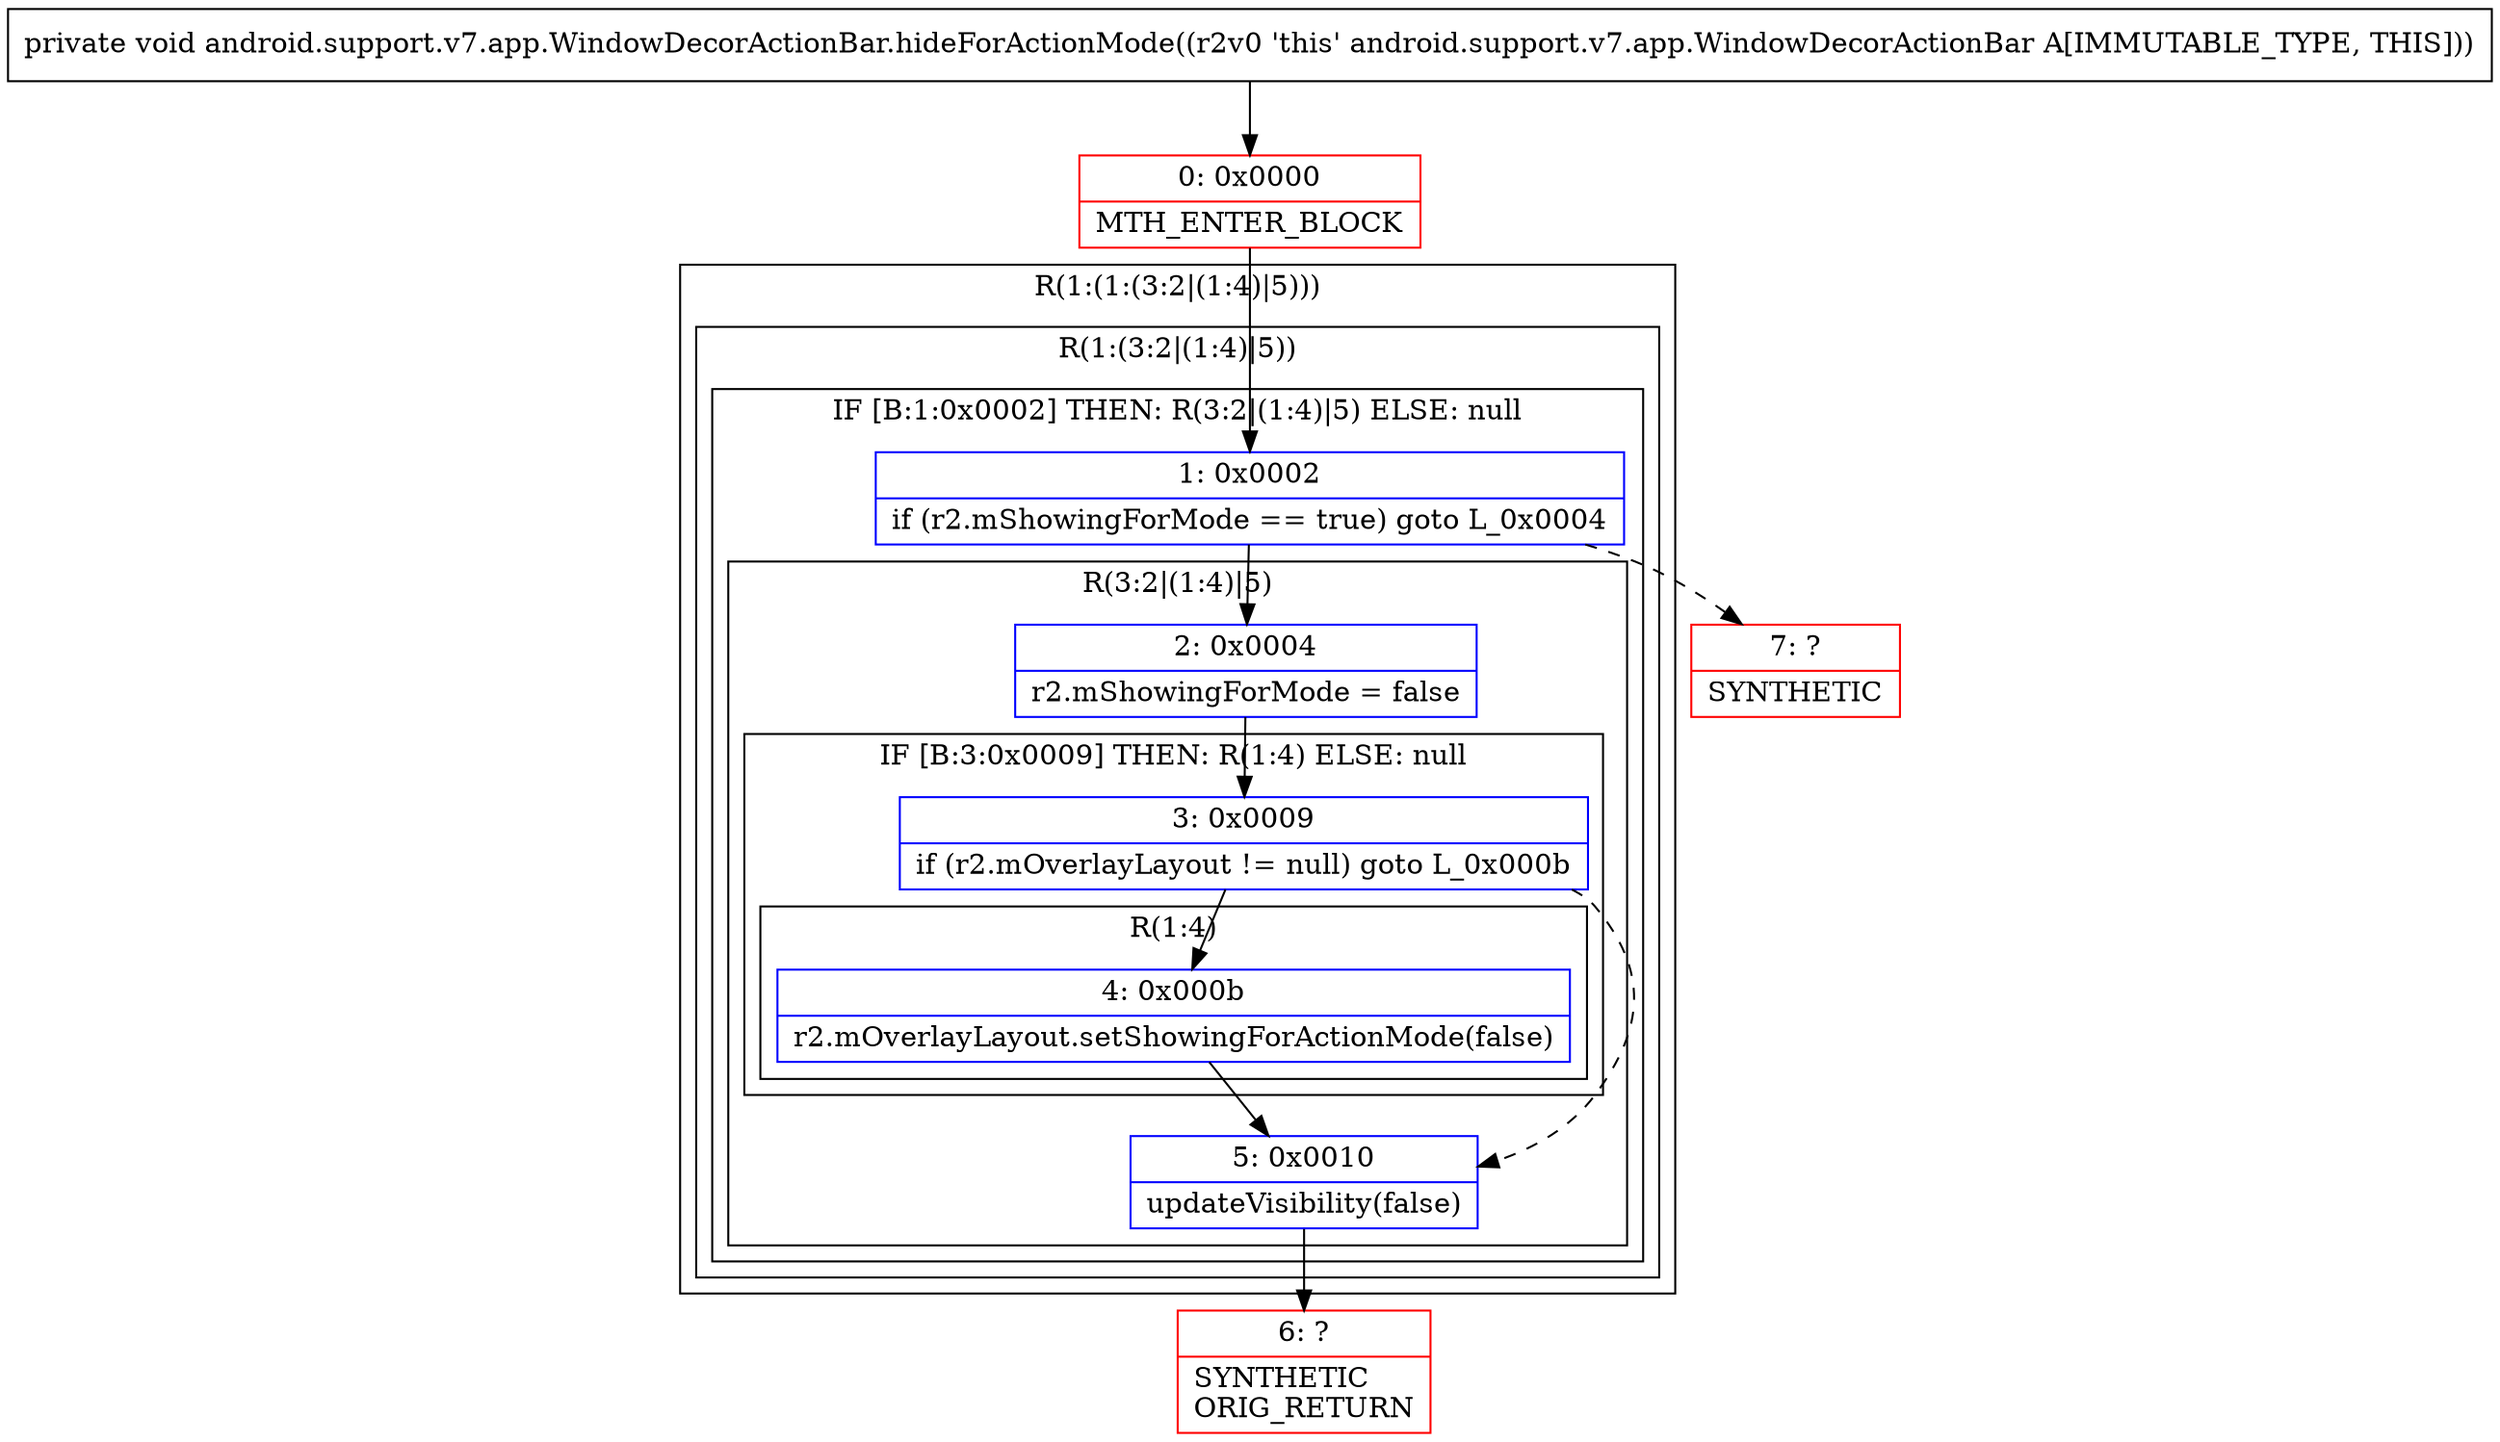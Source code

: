 digraph "CFG forandroid.support.v7.app.WindowDecorActionBar.hideForActionMode()V" {
subgraph cluster_Region_504035933 {
label = "R(1:(1:(3:2|(1:4)|5)))";
node [shape=record,color=blue];
subgraph cluster_Region_1955368099 {
label = "R(1:(3:2|(1:4)|5))";
node [shape=record,color=blue];
subgraph cluster_IfRegion_717287557 {
label = "IF [B:1:0x0002] THEN: R(3:2|(1:4)|5) ELSE: null";
node [shape=record,color=blue];
Node_1 [shape=record,label="{1\:\ 0x0002|if (r2.mShowingForMode == true) goto L_0x0004\l}"];
subgraph cluster_Region_993396044 {
label = "R(3:2|(1:4)|5)";
node [shape=record,color=blue];
Node_2 [shape=record,label="{2\:\ 0x0004|r2.mShowingForMode = false\l}"];
subgraph cluster_IfRegion_1915213925 {
label = "IF [B:3:0x0009] THEN: R(1:4) ELSE: null";
node [shape=record,color=blue];
Node_3 [shape=record,label="{3\:\ 0x0009|if (r2.mOverlayLayout != null) goto L_0x000b\l}"];
subgraph cluster_Region_1650371350 {
label = "R(1:4)";
node [shape=record,color=blue];
Node_4 [shape=record,label="{4\:\ 0x000b|r2.mOverlayLayout.setShowingForActionMode(false)\l}"];
}
}
Node_5 [shape=record,label="{5\:\ 0x0010|updateVisibility(false)\l}"];
}
}
}
}
Node_0 [shape=record,color=red,label="{0\:\ 0x0000|MTH_ENTER_BLOCK\l}"];
Node_6 [shape=record,color=red,label="{6\:\ ?|SYNTHETIC\lORIG_RETURN\l}"];
Node_7 [shape=record,color=red,label="{7\:\ ?|SYNTHETIC\l}"];
MethodNode[shape=record,label="{private void android.support.v7.app.WindowDecorActionBar.hideForActionMode((r2v0 'this' android.support.v7.app.WindowDecorActionBar A[IMMUTABLE_TYPE, THIS])) }"];
MethodNode -> Node_0;
Node_1 -> Node_2;
Node_1 -> Node_7[style=dashed];
Node_2 -> Node_3;
Node_3 -> Node_4;
Node_3 -> Node_5[style=dashed];
Node_4 -> Node_5;
Node_5 -> Node_6;
Node_0 -> Node_1;
}

